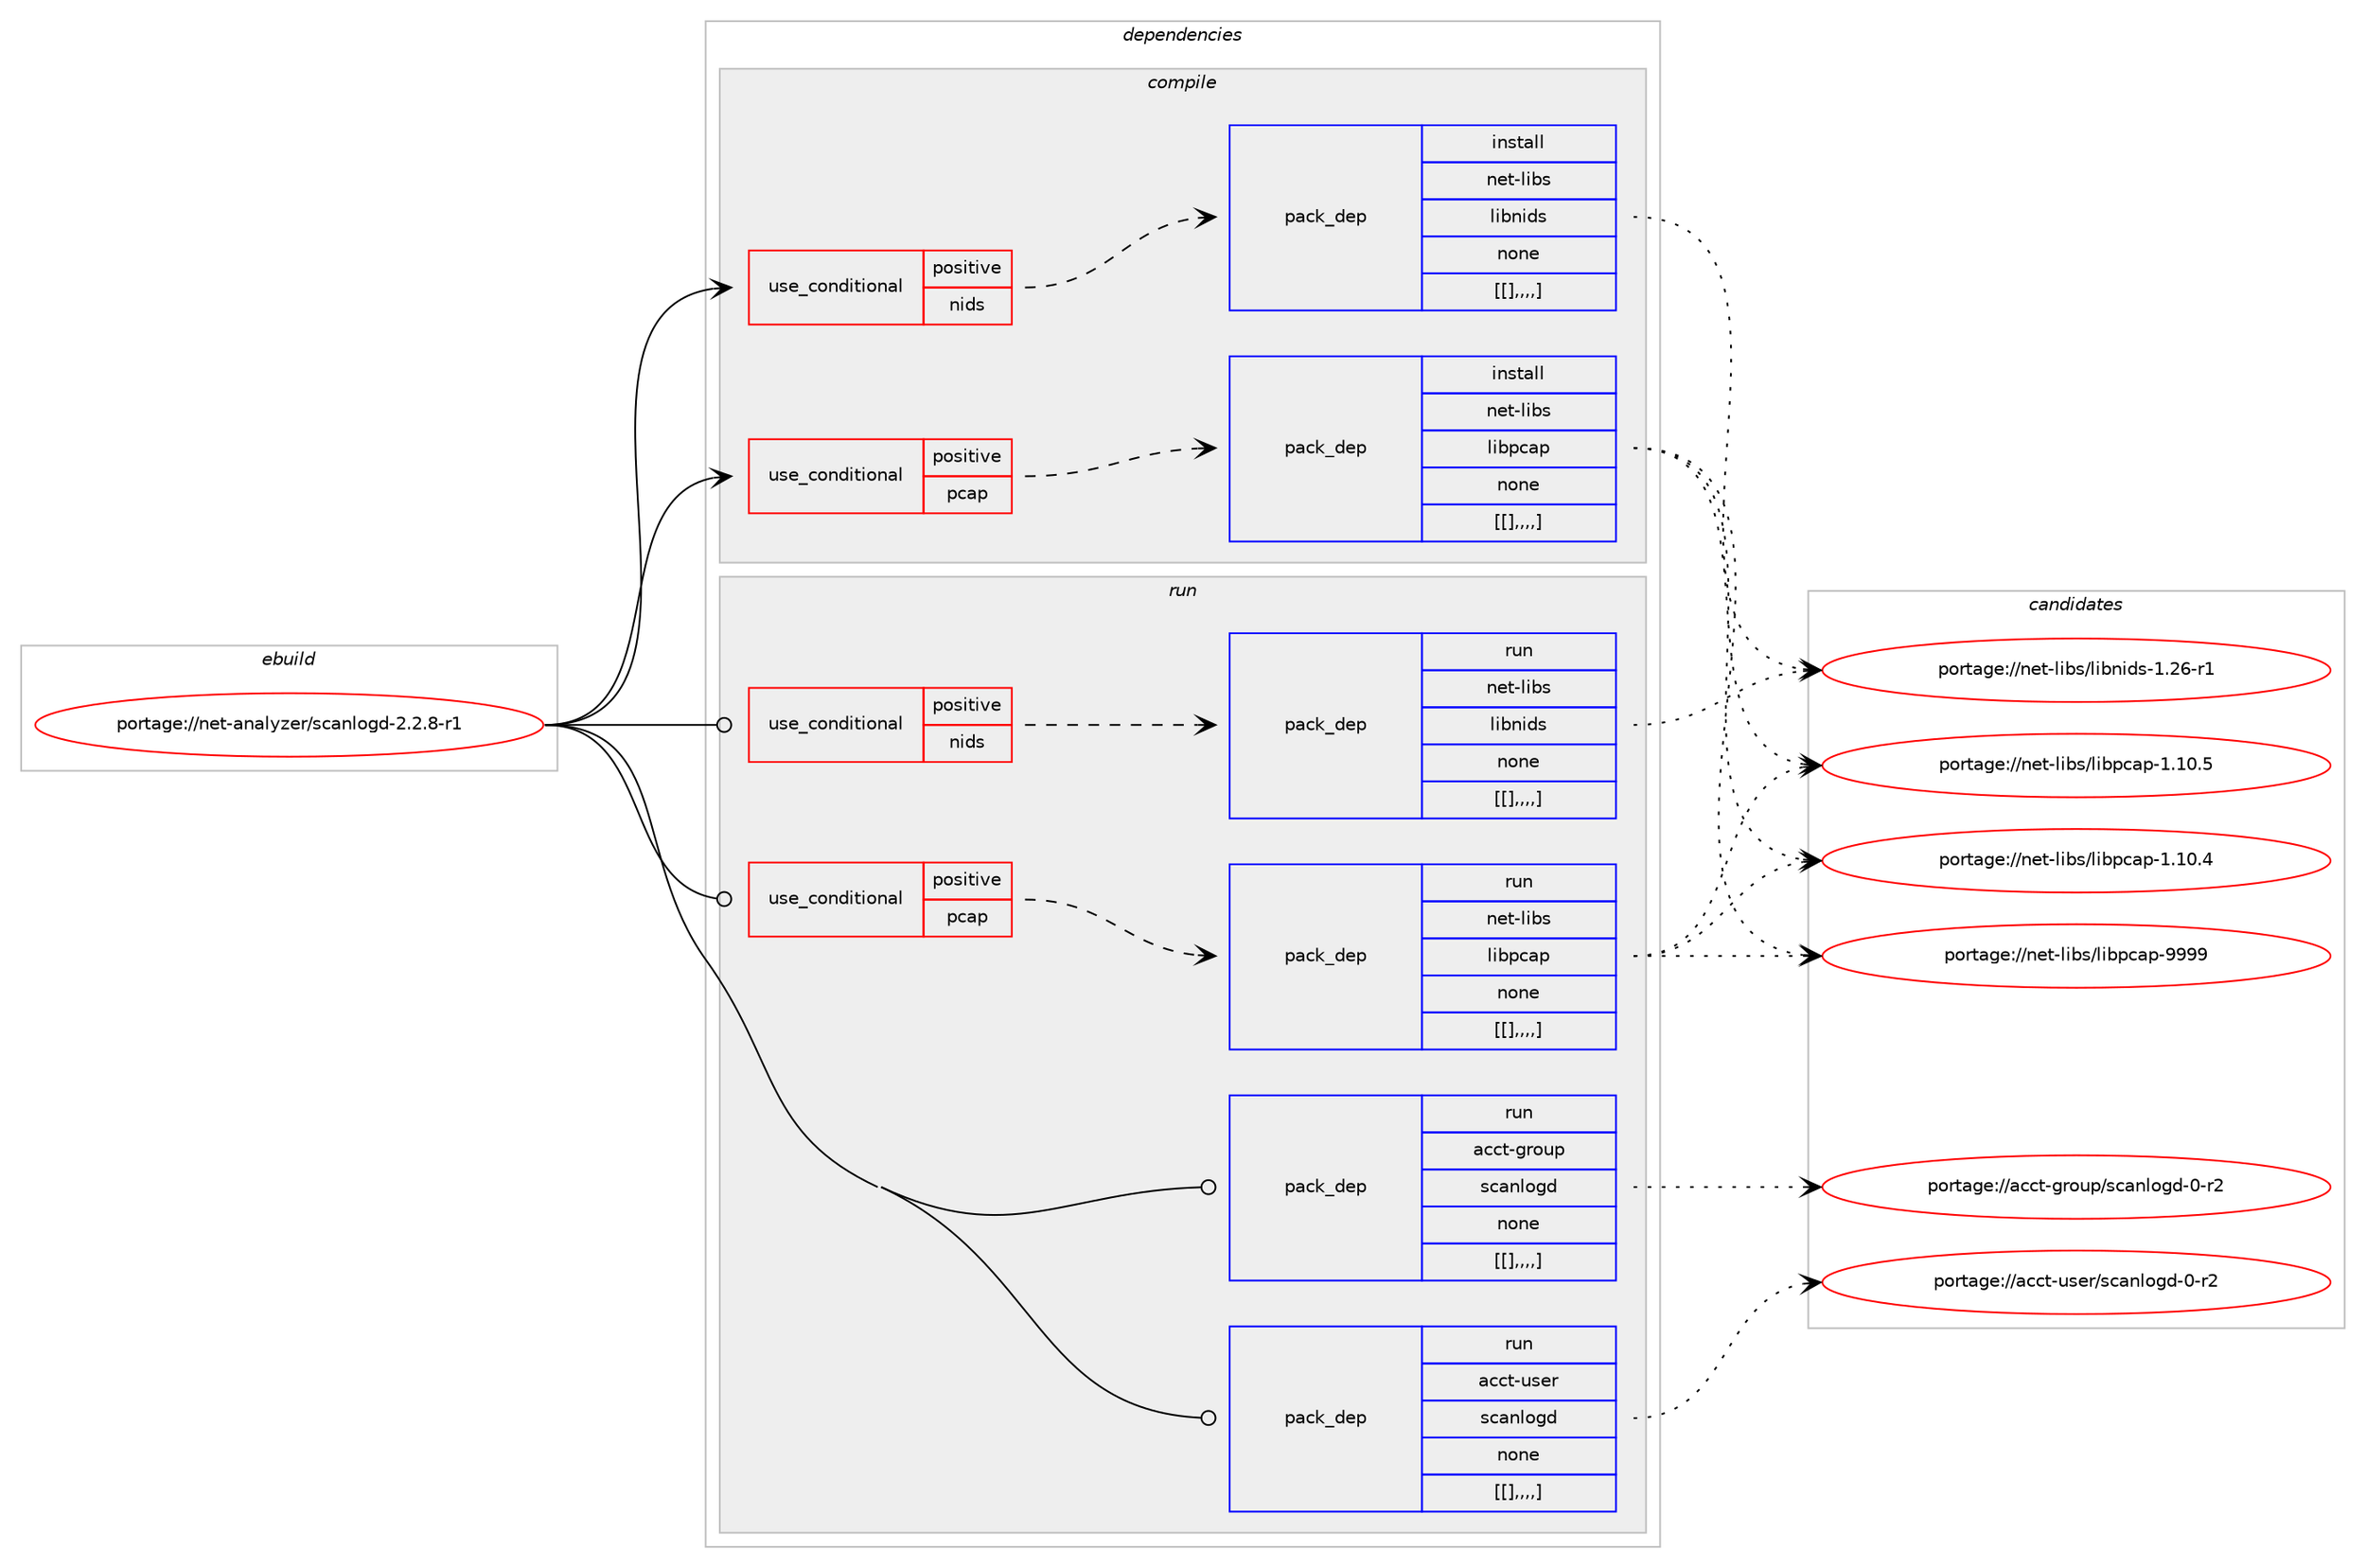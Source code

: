 digraph prolog {

# *************
# Graph options
# *************

newrank=true;
concentrate=true;
compound=true;
graph [rankdir=LR,fontname=Helvetica,fontsize=10,ranksep=1.5];#, ranksep=2.5, nodesep=0.2];
edge  [arrowhead=vee];
node  [fontname=Helvetica,fontsize=10];

# **********
# The ebuild
# **********

subgraph cluster_leftcol {
color=gray;
label=<<i>ebuild</i>>;
id [label="portage://net-analyzer/scanlogd-2.2.8-r1", color=red, width=4, href="../net-analyzer/scanlogd-2.2.8-r1.svg"];
}

# ****************
# The dependencies
# ****************

subgraph cluster_midcol {
color=gray;
label=<<i>dependencies</i>>;
subgraph cluster_compile {
fillcolor="#eeeeee";
style=filled;
label=<<i>compile</i>>;
subgraph cond92424 {
dependency353441 [label=<<TABLE BORDER="0" CELLBORDER="1" CELLSPACING="0" CELLPADDING="4"><TR><TD ROWSPAN="3" CELLPADDING="10">use_conditional</TD></TR><TR><TD>positive</TD></TR><TR><TD>nids</TD></TR></TABLE>>, shape=none, color=red];
subgraph pack258390 {
dependency353442 [label=<<TABLE BORDER="0" CELLBORDER="1" CELLSPACING="0" CELLPADDING="4" WIDTH="220"><TR><TD ROWSPAN="6" CELLPADDING="30">pack_dep</TD></TR><TR><TD WIDTH="110">install</TD></TR><TR><TD>net-libs</TD></TR><TR><TD>libnids</TD></TR><TR><TD>none</TD></TR><TR><TD>[[],,,,]</TD></TR></TABLE>>, shape=none, color=blue];
}
dependency353441:e -> dependency353442:w [weight=20,style="dashed",arrowhead="vee"];
}
id:e -> dependency353441:w [weight=20,style="solid",arrowhead="vee"];
subgraph cond92425 {
dependency353443 [label=<<TABLE BORDER="0" CELLBORDER="1" CELLSPACING="0" CELLPADDING="4"><TR><TD ROWSPAN="3" CELLPADDING="10">use_conditional</TD></TR><TR><TD>positive</TD></TR><TR><TD>pcap</TD></TR></TABLE>>, shape=none, color=red];
subgraph pack258391 {
dependency353444 [label=<<TABLE BORDER="0" CELLBORDER="1" CELLSPACING="0" CELLPADDING="4" WIDTH="220"><TR><TD ROWSPAN="6" CELLPADDING="30">pack_dep</TD></TR><TR><TD WIDTH="110">install</TD></TR><TR><TD>net-libs</TD></TR><TR><TD>libpcap</TD></TR><TR><TD>none</TD></TR><TR><TD>[[],,,,]</TD></TR></TABLE>>, shape=none, color=blue];
}
dependency353443:e -> dependency353444:w [weight=20,style="dashed",arrowhead="vee"];
}
id:e -> dependency353443:w [weight=20,style="solid",arrowhead="vee"];
}
subgraph cluster_compileandrun {
fillcolor="#eeeeee";
style=filled;
label=<<i>compile and run</i>>;
}
subgraph cluster_run {
fillcolor="#eeeeee";
style=filled;
label=<<i>run</i>>;
subgraph cond92426 {
dependency353445 [label=<<TABLE BORDER="0" CELLBORDER="1" CELLSPACING="0" CELLPADDING="4"><TR><TD ROWSPAN="3" CELLPADDING="10">use_conditional</TD></TR><TR><TD>positive</TD></TR><TR><TD>nids</TD></TR></TABLE>>, shape=none, color=red];
subgraph pack258392 {
dependency353446 [label=<<TABLE BORDER="0" CELLBORDER="1" CELLSPACING="0" CELLPADDING="4" WIDTH="220"><TR><TD ROWSPAN="6" CELLPADDING="30">pack_dep</TD></TR><TR><TD WIDTH="110">run</TD></TR><TR><TD>net-libs</TD></TR><TR><TD>libnids</TD></TR><TR><TD>none</TD></TR><TR><TD>[[],,,,]</TD></TR></TABLE>>, shape=none, color=blue];
}
dependency353445:e -> dependency353446:w [weight=20,style="dashed",arrowhead="vee"];
}
id:e -> dependency353445:w [weight=20,style="solid",arrowhead="odot"];
subgraph cond92427 {
dependency353447 [label=<<TABLE BORDER="0" CELLBORDER="1" CELLSPACING="0" CELLPADDING="4"><TR><TD ROWSPAN="3" CELLPADDING="10">use_conditional</TD></TR><TR><TD>positive</TD></TR><TR><TD>pcap</TD></TR></TABLE>>, shape=none, color=red];
subgraph pack258393 {
dependency353448 [label=<<TABLE BORDER="0" CELLBORDER="1" CELLSPACING="0" CELLPADDING="4" WIDTH="220"><TR><TD ROWSPAN="6" CELLPADDING="30">pack_dep</TD></TR><TR><TD WIDTH="110">run</TD></TR><TR><TD>net-libs</TD></TR><TR><TD>libpcap</TD></TR><TR><TD>none</TD></TR><TR><TD>[[],,,,]</TD></TR></TABLE>>, shape=none, color=blue];
}
dependency353447:e -> dependency353448:w [weight=20,style="dashed",arrowhead="vee"];
}
id:e -> dependency353447:w [weight=20,style="solid",arrowhead="odot"];
subgraph pack258394 {
dependency353449 [label=<<TABLE BORDER="0" CELLBORDER="1" CELLSPACING="0" CELLPADDING="4" WIDTH="220"><TR><TD ROWSPAN="6" CELLPADDING="30">pack_dep</TD></TR><TR><TD WIDTH="110">run</TD></TR><TR><TD>acct-group</TD></TR><TR><TD>scanlogd</TD></TR><TR><TD>none</TD></TR><TR><TD>[[],,,,]</TD></TR></TABLE>>, shape=none, color=blue];
}
id:e -> dependency353449:w [weight=20,style="solid",arrowhead="odot"];
subgraph pack258395 {
dependency353450 [label=<<TABLE BORDER="0" CELLBORDER="1" CELLSPACING="0" CELLPADDING="4" WIDTH="220"><TR><TD ROWSPAN="6" CELLPADDING="30">pack_dep</TD></TR><TR><TD WIDTH="110">run</TD></TR><TR><TD>acct-user</TD></TR><TR><TD>scanlogd</TD></TR><TR><TD>none</TD></TR><TR><TD>[[],,,,]</TD></TR></TABLE>>, shape=none, color=blue];
}
id:e -> dependency353450:w [weight=20,style="solid",arrowhead="odot"];
}
}

# **************
# The candidates
# **************

subgraph cluster_choices {
rank=same;
color=gray;
label=<<i>candidates</i>>;

subgraph choice258390 {
color=black;
nodesep=1;
choice1101011164510810598115471081059811010510011545494650544511449 [label="portage://net-libs/libnids-1.26-r1", color=red, width=4,href="../net-libs/libnids-1.26-r1.svg"];
dependency353442:e -> choice1101011164510810598115471081059811010510011545494650544511449:w [style=dotted,weight="100"];
}
subgraph choice258391 {
color=black;
nodesep=1;
choice1101011164510810598115471081059811299971124557575757 [label="portage://net-libs/libpcap-9999", color=red, width=4,href="../net-libs/libpcap-9999.svg"];
choice11010111645108105981154710810598112999711245494649484653 [label="portage://net-libs/libpcap-1.10.5", color=red, width=4,href="../net-libs/libpcap-1.10.5.svg"];
choice11010111645108105981154710810598112999711245494649484652 [label="portage://net-libs/libpcap-1.10.4", color=red, width=4,href="../net-libs/libpcap-1.10.4.svg"];
dependency353444:e -> choice1101011164510810598115471081059811299971124557575757:w [style=dotted,weight="100"];
dependency353444:e -> choice11010111645108105981154710810598112999711245494649484653:w [style=dotted,weight="100"];
dependency353444:e -> choice11010111645108105981154710810598112999711245494649484652:w [style=dotted,weight="100"];
}
subgraph choice258392 {
color=black;
nodesep=1;
choice1101011164510810598115471081059811010510011545494650544511449 [label="portage://net-libs/libnids-1.26-r1", color=red, width=4,href="../net-libs/libnids-1.26-r1.svg"];
dependency353446:e -> choice1101011164510810598115471081059811010510011545494650544511449:w [style=dotted,weight="100"];
}
subgraph choice258393 {
color=black;
nodesep=1;
choice1101011164510810598115471081059811299971124557575757 [label="portage://net-libs/libpcap-9999", color=red, width=4,href="../net-libs/libpcap-9999.svg"];
choice11010111645108105981154710810598112999711245494649484653 [label="portage://net-libs/libpcap-1.10.5", color=red, width=4,href="../net-libs/libpcap-1.10.5.svg"];
choice11010111645108105981154710810598112999711245494649484652 [label="portage://net-libs/libpcap-1.10.4", color=red, width=4,href="../net-libs/libpcap-1.10.4.svg"];
dependency353448:e -> choice1101011164510810598115471081059811299971124557575757:w [style=dotted,weight="100"];
dependency353448:e -> choice11010111645108105981154710810598112999711245494649484653:w [style=dotted,weight="100"];
dependency353448:e -> choice11010111645108105981154710810598112999711245494649484652:w [style=dotted,weight="100"];
}
subgraph choice258394 {
color=black;
nodesep=1;
choice9799991164510311411111711247115999711010811110310045484511450 [label="portage://acct-group/scanlogd-0-r2", color=red, width=4,href="../acct-group/scanlogd-0-r2.svg"];
dependency353449:e -> choice9799991164510311411111711247115999711010811110310045484511450:w [style=dotted,weight="100"];
}
subgraph choice258395 {
color=black;
nodesep=1;
choice9799991164511711510111447115999711010811110310045484511450 [label="portage://acct-user/scanlogd-0-r2", color=red, width=4,href="../acct-user/scanlogd-0-r2.svg"];
dependency353450:e -> choice9799991164511711510111447115999711010811110310045484511450:w [style=dotted,weight="100"];
}
}

}
